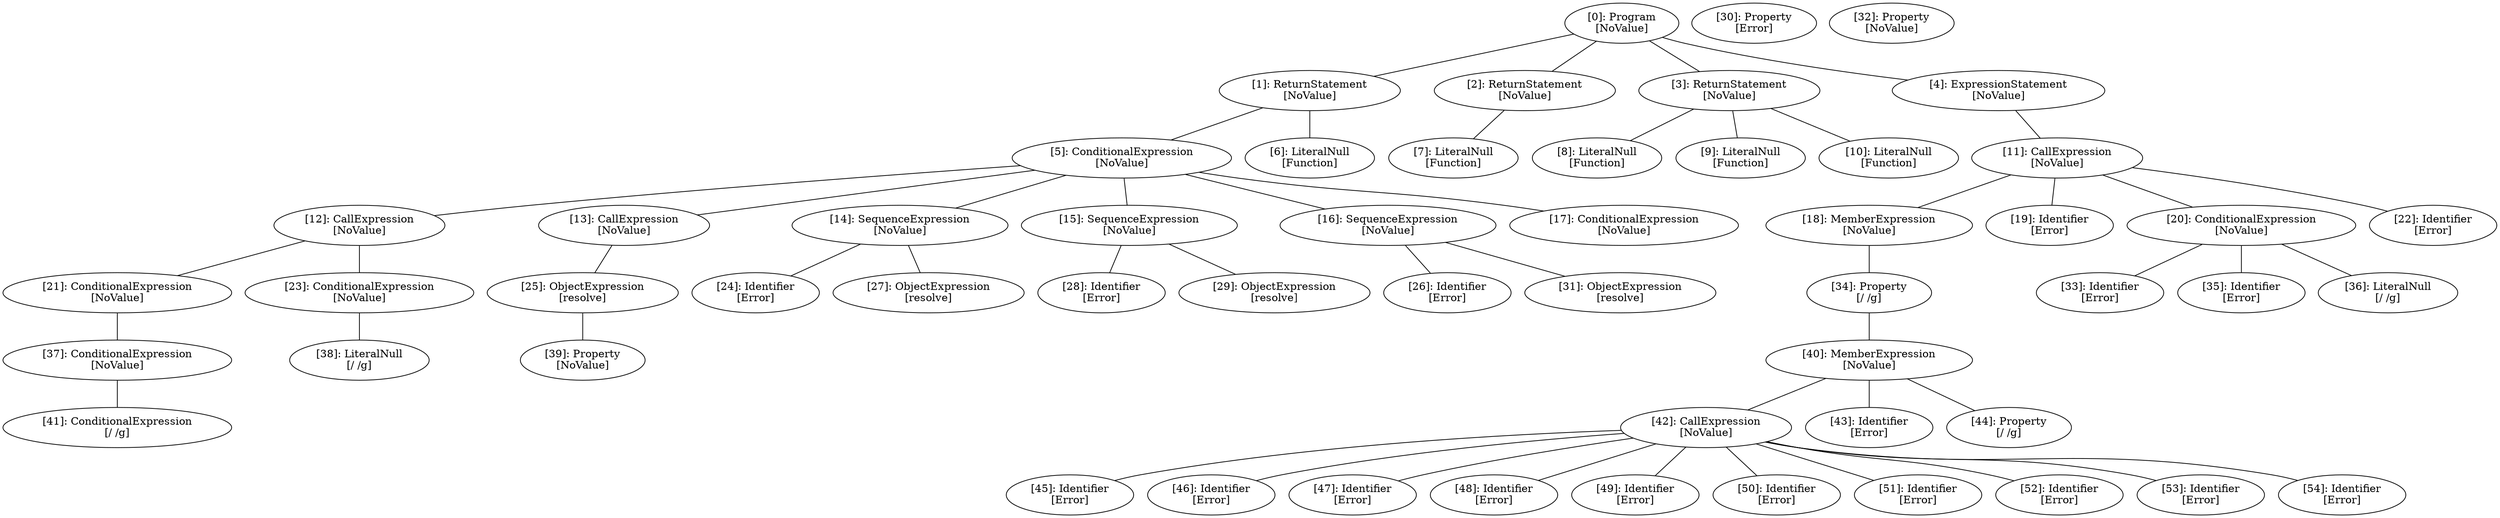 // Result
graph {
	0 [label="[0]: Program
[NoValue]"]
	1 [label="[1]: ReturnStatement
[NoValue]"]
	2 [label="[2]: ReturnStatement
[NoValue]"]
	3 [label="[3]: ReturnStatement
[NoValue]"]
	4 [label="[4]: ExpressionStatement
[NoValue]"]
	5 [label="[5]: ConditionalExpression
[NoValue]"]
	6 [label="[6]: LiteralNull
[Function]"]
	7 [label="[7]: LiteralNull
[Function]"]
	8 [label="[8]: LiteralNull
[Function]"]
	9 [label="[9]: LiteralNull
[Function]"]
	10 [label="[10]: LiteralNull
[Function]"]
	11 [label="[11]: CallExpression
[NoValue]"]
	12 [label="[12]: CallExpression
[NoValue]"]
	13 [label="[13]: CallExpression
[NoValue]"]
	14 [label="[14]: SequenceExpression
[NoValue]"]
	15 [label="[15]: SequenceExpression
[NoValue]"]
	16 [label="[16]: SequenceExpression
[NoValue]"]
	17 [label="[17]: ConditionalExpression
[NoValue]"]
	18 [label="[18]: MemberExpression
[NoValue]"]
	19 [label="[19]: Identifier
[Error]"]
	20 [label="[20]: ConditionalExpression
[NoValue]"]
	21 [label="[21]: ConditionalExpression
[NoValue]"]
	22 [label="[22]: Identifier
[Error]"]
	23 [label="[23]: ConditionalExpression
[NoValue]"]
	24 [label="[24]: Identifier
[Error]"]
	25 [label="[25]: ObjectExpression
[resolve]"]
	26 [label="[26]: Identifier
[Error]"]
	27 [label="[27]: ObjectExpression
[resolve]"]
	28 [label="[28]: Identifier
[Error]"]
	29 [label="[29]: ObjectExpression
[resolve]"]
	30 [label="[30]: Property
[Error]"]
	31 [label="[31]: ObjectExpression
[resolve]"]
	32 [label="[32]: Property
[NoValue]"]
	33 [label="[33]: Identifier
[Error]"]
	34 [label="[34]: Property
[/ /g]"]
	35 [label="[35]: Identifier
[Error]"]
	36 [label="[36]: LiteralNull
[/ /g]"]
	37 [label="[37]: ConditionalExpression
[NoValue]"]
	38 [label="[38]: LiteralNull
[/ /g]"]
	39 [label="[39]: Property
[NoValue]"]
	40 [label="[40]: MemberExpression
[NoValue]"]
	41 [label="[41]: ConditionalExpression
[/ /g]"]
	42 [label="[42]: CallExpression
[NoValue]"]
	43 [label="[43]: Identifier
[Error]"]
	44 [label="[44]: Property
[/ /g]"]
	45 [label="[45]: Identifier
[Error]"]
	46 [label="[46]: Identifier
[Error]"]
	47 [label="[47]: Identifier
[Error]"]
	48 [label="[48]: Identifier
[Error]"]
	49 [label="[49]: Identifier
[Error]"]
	50 [label="[50]: Identifier
[Error]"]
	51 [label="[51]: Identifier
[Error]"]
	52 [label="[52]: Identifier
[Error]"]
	53 [label="[53]: Identifier
[Error]"]
	54 [label="[54]: Identifier
[Error]"]
	0 -- 1
	0 -- 2
	0 -- 3
	0 -- 4
	1 -- 5
	1 -- 6
	2 -- 7
	3 -- 8
	3 -- 9
	3 -- 10
	4 -- 11
	5 -- 12
	5 -- 13
	5 -- 14
	5 -- 15
	5 -- 16
	5 -- 17
	11 -- 18
	11 -- 19
	11 -- 20
	11 -- 22
	12 -- 21
	12 -- 23
	13 -- 25
	14 -- 24
	14 -- 27
	15 -- 28
	15 -- 29
	16 -- 26
	16 -- 31
	18 -- 34
	20 -- 33
	20 -- 35
	20 -- 36
	21 -- 37
	23 -- 38
	25 -- 39
	34 -- 40
	37 -- 41
	40 -- 42
	40 -- 43
	40 -- 44
	42 -- 45
	42 -- 46
	42 -- 47
	42 -- 48
	42 -- 49
	42 -- 50
	42 -- 51
	42 -- 52
	42 -- 53
	42 -- 54
}

